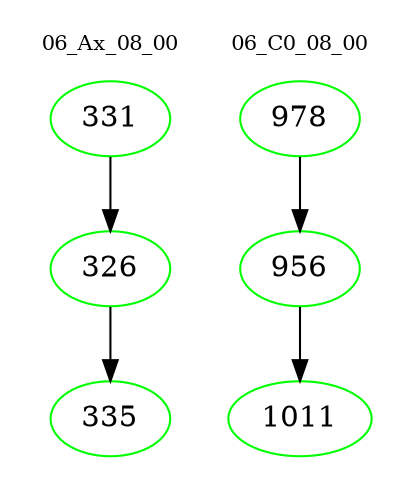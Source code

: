 digraph{
subgraph cluster_0 {
color = white
label = "06_Ax_08_00";
fontsize=10;
T0_331 [label="331", color="green"]
T0_331 -> T0_326 [color="black"]
T0_326 [label="326", color="green"]
T0_326 -> T0_335 [color="black"]
T0_335 [label="335", color="green"]
}
subgraph cluster_1 {
color = white
label = "06_C0_08_00";
fontsize=10;
T1_978 [label="978", color="green"]
T1_978 -> T1_956 [color="black"]
T1_956 [label="956", color="green"]
T1_956 -> T1_1011 [color="black"]
T1_1011 [label="1011", color="green"]
}
}
